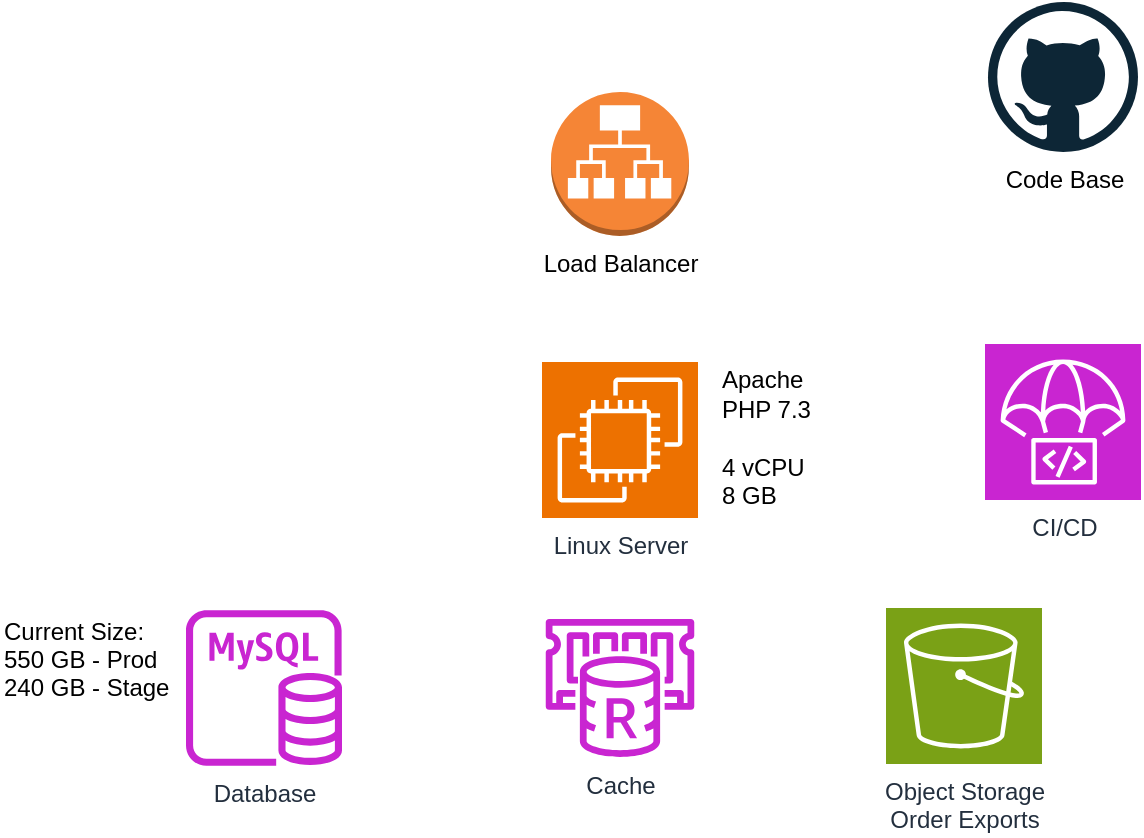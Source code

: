 <mxfile version="27.1.6">
  <diagram name="Page-1" id="ugGW0LJr_Lw-cYUj-FP0">
    <mxGraphModel dx="1954" dy="794" grid="0" gridSize="10" guides="1" tooltips="1" connect="1" arrows="1" fold="1" page="0" pageScale="1" pageWidth="850" pageHeight="1100" math="0" shadow="0">
      <root>
        <mxCell id="0" />
        <mxCell id="1" parent="0" />
        <mxCell id="gWDwhBq_KM2A4-FasJTz-1" value="Linux Server" style="sketch=0;points=[[0,0,0],[0.25,0,0],[0.5,0,0],[0.75,0,0],[1,0,0],[0,1,0],[0.25,1,0],[0.5,1,0],[0.75,1,0],[1,1,0],[0,0.25,0],[0,0.5,0],[0,0.75,0],[1,0.25,0],[1,0.5,0],[1,0.75,0]];outlineConnect=0;fontColor=#232F3E;fillColor=#ED7100;strokeColor=#ffffff;dashed=0;verticalLabelPosition=bottom;verticalAlign=top;align=center;html=1;fontSize=12;fontStyle=0;aspect=fixed;shape=mxgraph.aws4.resourceIcon;resIcon=mxgraph.aws4.ec2;" vertex="1" parent="1">
          <mxGeometry x="68" y="336" width="78" height="78" as="geometry" />
        </mxCell>
        <mxCell id="gWDwhBq_KM2A4-FasJTz-2" value="&lt;span style=&quot;background-color: transparent; color: light-dark(rgb(0, 0, 0), rgb(255, 255, 255));&quot;&gt;Apache&amp;nbsp;&lt;/span&gt;&lt;div&gt;PHP 7.3&lt;/div&gt;&lt;div&gt;&lt;br&gt;&lt;/div&gt;&lt;div&gt;4 vCPU&lt;/div&gt;&lt;div&gt;8 GB&lt;/div&gt;&lt;div&gt;&lt;br&gt;&lt;/div&gt;" style="text;html=1;align=left;verticalAlign=middle;whiteSpace=wrap;rounded=0;" vertex="1" parent="1">
          <mxGeometry x="156" y="330" width="101" height="101" as="geometry" />
        </mxCell>
        <mxCell id="gWDwhBq_KM2A4-FasJTz-3" value="Database" style="sketch=0;outlineConnect=0;fontColor=#232F3E;gradientColor=none;fillColor=#C925D1;strokeColor=none;dashed=0;verticalLabelPosition=bottom;verticalAlign=top;align=center;html=1;fontSize=12;fontStyle=0;aspect=fixed;pointerEvents=1;shape=mxgraph.aws4.rds_mysql_instance;" vertex="1" parent="1">
          <mxGeometry x="-110" y="460" width="78" height="78" as="geometry" />
        </mxCell>
        <mxCell id="gWDwhBq_KM2A4-FasJTz-4" value="Cache" style="sketch=0;outlineConnect=0;fontColor=#232F3E;gradientColor=none;fillColor=#C925D1;strokeColor=none;dashed=0;verticalLabelPosition=bottom;verticalAlign=top;align=center;html=1;fontSize=12;fontStyle=0;aspect=fixed;pointerEvents=1;shape=mxgraph.aws4.elasticache_for_redis;" vertex="1" parent="1">
          <mxGeometry x="68" y="464.5" width="78" height="69" as="geometry" />
        </mxCell>
        <mxCell id="gWDwhBq_KM2A4-FasJTz-5" value="Current Size: 550 GB - Prod&lt;div&gt;240 GB - Stage&lt;br&gt;&lt;div&gt;&lt;br&gt;&lt;div&gt;&lt;br&gt;&lt;/div&gt;&lt;/div&gt;&lt;/div&gt;" style="text;html=1;align=left;verticalAlign=middle;whiteSpace=wrap;rounded=0;" vertex="1" parent="1">
          <mxGeometry x="-203" y="460" width="93" height="77" as="geometry" />
        </mxCell>
        <mxCell id="gWDwhBq_KM2A4-FasJTz-7" value="Object Storage&lt;div&gt;Order Exports&lt;/div&gt;" style="sketch=0;points=[[0,0,0],[0.25,0,0],[0.5,0,0],[0.75,0,0],[1,0,0],[0,1,0],[0.25,1,0],[0.5,1,0],[0.75,1,0],[1,1,0],[0,0.25,0],[0,0.5,0],[0,0.75,0],[1,0.25,0],[1,0.5,0],[1,0.75,0]];outlineConnect=0;fontColor=#232F3E;fillColor=#7AA116;strokeColor=#ffffff;dashed=0;verticalLabelPosition=bottom;verticalAlign=top;align=center;html=1;fontSize=12;fontStyle=0;aspect=fixed;shape=mxgraph.aws4.resourceIcon;resIcon=mxgraph.aws4.s3;" vertex="1" parent="1">
          <mxGeometry x="240" y="459" width="78" height="78" as="geometry" />
        </mxCell>
        <mxCell id="gWDwhBq_KM2A4-FasJTz-8" value="Load Balancer" style="outlineConnect=0;dashed=0;verticalLabelPosition=bottom;verticalAlign=top;align=center;html=1;shape=mxgraph.aws3.application_load_balancer;fillColor=#F58536;gradientColor=none;" vertex="1" parent="1">
          <mxGeometry x="72.5" y="201" width="69" height="72" as="geometry" />
        </mxCell>
        <mxCell id="gWDwhBq_KM2A4-FasJTz-9" value="CI/CD" style="sketch=0;points=[[0,0,0],[0.25,0,0],[0.5,0,0],[0.75,0,0],[1,0,0],[0,1,0],[0.25,1,0],[0.5,1,0],[0.75,1,0],[1,1,0],[0,0.25,0],[0,0.5,0],[0,0.75,0],[1,0.25,0],[1,0.5,0],[1,0.75,0]];outlineConnect=0;fontColor=#232F3E;fillColor=#C925D1;strokeColor=#ffffff;dashed=0;verticalLabelPosition=bottom;verticalAlign=top;align=center;html=1;fontSize=12;fontStyle=0;aspect=fixed;shape=mxgraph.aws4.resourceIcon;resIcon=mxgraph.aws4.codedeploy;" vertex="1" parent="1">
          <mxGeometry x="289.5" y="327" width="78" height="78" as="geometry" />
        </mxCell>
        <mxCell id="gWDwhBq_KM2A4-FasJTz-10" value="Code Base" style="dashed=0;outlineConnect=0;html=1;align=center;labelPosition=center;verticalLabelPosition=bottom;verticalAlign=top;shape=mxgraph.weblogos.github" vertex="1" parent="1">
          <mxGeometry x="291" y="156" width="75" height="75" as="geometry" />
        </mxCell>
      </root>
    </mxGraphModel>
  </diagram>
</mxfile>

